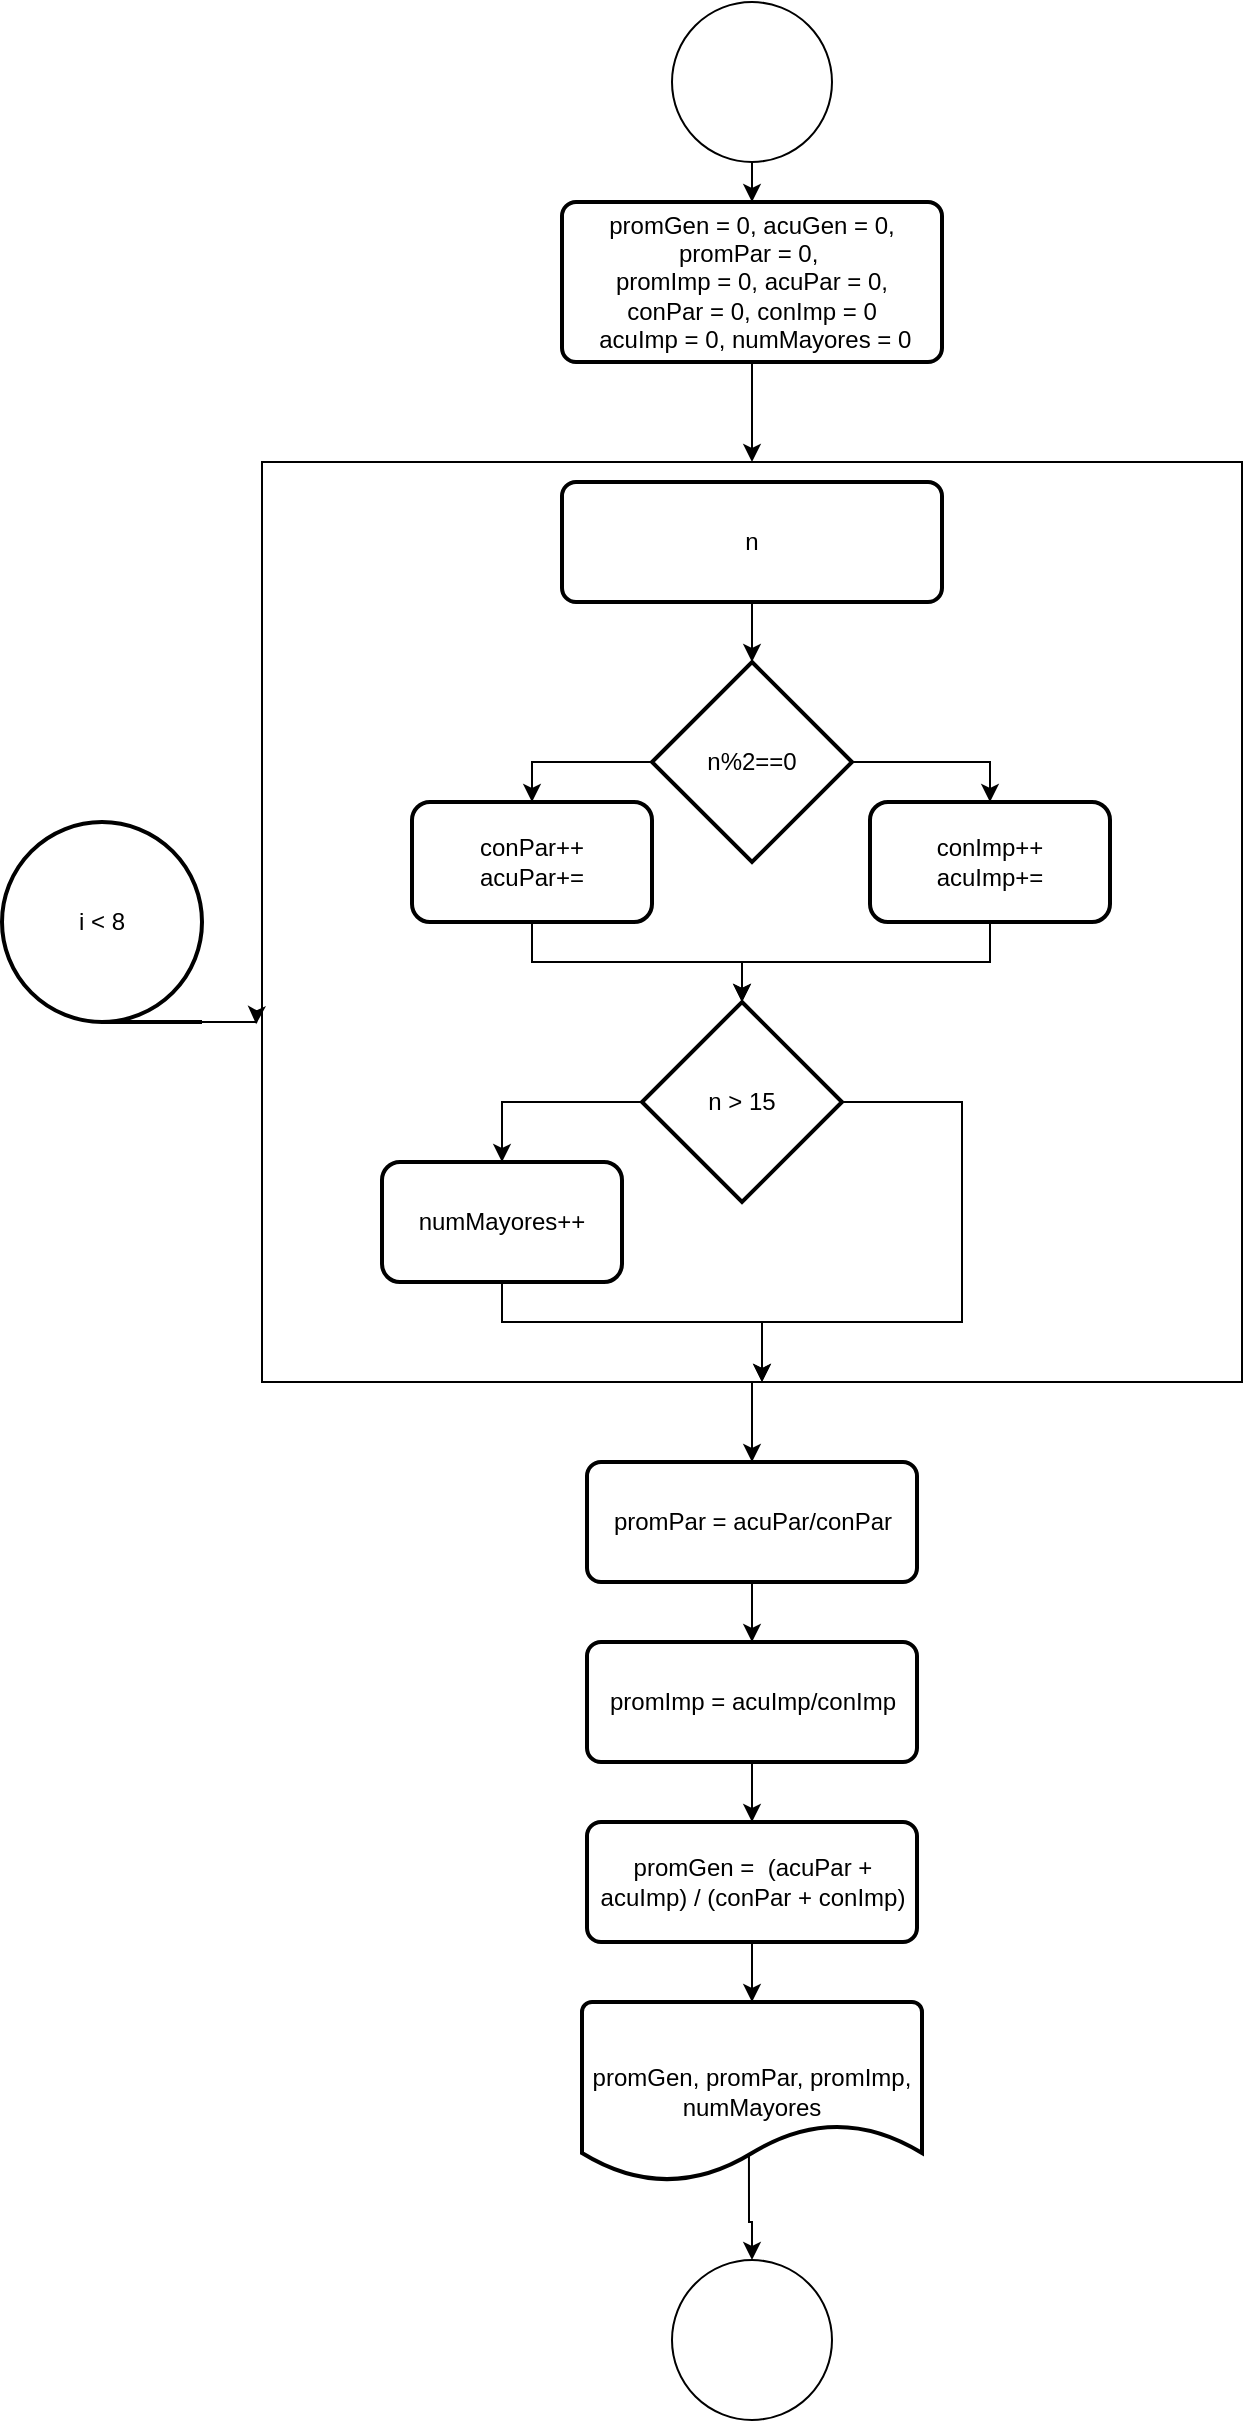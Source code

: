 <mxfile version="20.2.3" type="device"><diagram id="JTI5z_w-3m3J2i0TlShP" name="Página-1"><mxGraphModel dx="2401" dy="951" grid="1" gridSize="10" guides="1" tooltips="1" connect="1" arrows="1" fold="1" page="1" pageScale="1" pageWidth="827" pageHeight="1169" math="0" shadow="0"><root><mxCell id="0"/><mxCell id="1" parent="0"/><mxCell id="XvIeWkv1F-2_wSM-d1XG-6" style="edgeStyle=orthogonalEdgeStyle;rounded=0;orthogonalLoop=1;jettySize=auto;html=1;entryX=0.5;entryY=0;entryDx=0;entryDy=0;" edge="1" parent="1" source="XvIeWkv1F-2_wSM-d1XG-1" target="XvIeWkv1F-2_wSM-d1XG-3"><mxGeometry relative="1" as="geometry"/></mxCell><mxCell id="XvIeWkv1F-2_wSM-d1XG-1" value="" style="ellipse;whiteSpace=wrap;html=1;aspect=fixed;" vertex="1" parent="1"><mxGeometry x="325" width="80" height="80" as="geometry"/></mxCell><mxCell id="XvIeWkv1F-2_wSM-d1XG-2" value="" style="ellipse;whiteSpace=wrap;html=1;aspect=fixed;" vertex="1" parent="1"><mxGeometry x="325" y="1129" width="80" height="80" as="geometry"/></mxCell><mxCell id="XvIeWkv1F-2_wSM-d1XG-52" style="edgeStyle=orthogonalEdgeStyle;rounded=0;orthogonalLoop=1;jettySize=auto;html=1;" edge="1" parent="1" source="XvIeWkv1F-2_wSM-d1XG-3" target="XvIeWkv1F-2_wSM-d1XG-47"><mxGeometry relative="1" as="geometry"/></mxCell><mxCell id="XvIeWkv1F-2_wSM-d1XG-3" value="promGen = 0, acuGen = 0, promPar = 0,&amp;nbsp; &lt;br&gt;promImp = 0, acuPar = 0, &lt;br&gt;conPar = 0, conImp = 0&lt;br&gt;&amp;nbsp;acuImp = 0, numMayores = 0" style="rounded=1;whiteSpace=wrap;html=1;absoluteArcSize=1;arcSize=14;strokeWidth=2;" vertex="1" parent="1"><mxGeometry x="270" y="100" width="190" height="80" as="geometry"/></mxCell><mxCell id="XvIeWkv1F-2_wSM-d1XG-12" style="edgeStyle=orthogonalEdgeStyle;rounded=0;orthogonalLoop=1;jettySize=auto;html=1;" edge="1" parent="1" source="XvIeWkv1F-2_wSM-d1XG-5" target="XvIeWkv1F-2_wSM-d1XG-9"><mxGeometry relative="1" as="geometry"/></mxCell><mxCell id="XvIeWkv1F-2_wSM-d1XG-5" value="n" style="rounded=1;whiteSpace=wrap;html=1;absoluteArcSize=1;arcSize=14;strokeWidth=2;" vertex="1" parent="1"><mxGeometry x="270" y="240" width="190" height="60" as="geometry"/></mxCell><mxCell id="XvIeWkv1F-2_wSM-d1XG-49" style="edgeStyle=orthogonalEdgeStyle;rounded=0;orthogonalLoop=1;jettySize=auto;html=1;exitX=1;exitY=1;exitDx=0;exitDy=0;exitPerimeter=0;entryX=-0.006;entryY=0.611;entryDx=0;entryDy=0;entryPerimeter=0;" edge="1" parent="1" source="XvIeWkv1F-2_wSM-d1XG-8" target="XvIeWkv1F-2_wSM-d1XG-47"><mxGeometry relative="1" as="geometry"/></mxCell><mxCell id="XvIeWkv1F-2_wSM-d1XG-8" value="i &amp;lt; 8" style="strokeWidth=2;html=1;shape=mxgraph.flowchart.sequential_data;whiteSpace=wrap;" vertex="1" parent="1"><mxGeometry x="-10" y="410" width="100" height="100" as="geometry"/></mxCell><mxCell id="XvIeWkv1F-2_wSM-d1XG-13" style="edgeStyle=orthogonalEdgeStyle;rounded=0;orthogonalLoop=1;jettySize=auto;html=1;entryX=0.5;entryY=0;entryDx=0;entryDy=0;" edge="1" parent="1" source="XvIeWkv1F-2_wSM-d1XG-9" target="XvIeWkv1F-2_wSM-d1XG-10"><mxGeometry relative="1" as="geometry"><Array as="points"><mxPoint x="255" y="380"/></Array></mxGeometry></mxCell><mxCell id="XvIeWkv1F-2_wSM-d1XG-17" style="edgeStyle=orthogonalEdgeStyle;rounded=0;orthogonalLoop=1;jettySize=auto;html=1;entryX=0.5;entryY=0;entryDx=0;entryDy=0;" edge="1" parent="1" source="XvIeWkv1F-2_wSM-d1XG-9" target="XvIeWkv1F-2_wSM-d1XG-18"><mxGeometry relative="1" as="geometry"><mxPoint x="610" y="400" as="targetPoint"/></mxGeometry></mxCell><mxCell id="XvIeWkv1F-2_wSM-d1XG-9" value="n%2==0" style="strokeWidth=2;html=1;shape=mxgraph.flowchart.decision;whiteSpace=wrap;" vertex="1" parent="1"><mxGeometry x="315" y="330" width="100" height="100" as="geometry"/></mxCell><mxCell id="XvIeWkv1F-2_wSM-d1XG-21" style="edgeStyle=orthogonalEdgeStyle;rounded=0;orthogonalLoop=1;jettySize=auto;html=1;entryX=0.5;entryY=0;entryDx=0;entryDy=0;entryPerimeter=0;" edge="1" parent="1" source="XvIeWkv1F-2_wSM-d1XG-10" target="XvIeWkv1F-2_wSM-d1XG-20"><mxGeometry relative="1" as="geometry"/></mxCell><mxCell id="XvIeWkv1F-2_wSM-d1XG-10" value="conPar++&lt;br&gt;acuPar+=" style="rounded=1;whiteSpace=wrap;html=1;strokeWidth=2;" vertex="1" parent="1"><mxGeometry x="195" y="400" width="120" height="60" as="geometry"/></mxCell><mxCell id="XvIeWkv1F-2_wSM-d1XG-22" style="edgeStyle=orthogonalEdgeStyle;rounded=0;orthogonalLoop=1;jettySize=auto;html=1;" edge="1" parent="1" source="XvIeWkv1F-2_wSM-d1XG-18"><mxGeometry relative="1" as="geometry"><mxPoint x="360" y="500" as="targetPoint"/><Array as="points"><mxPoint x="484" y="480"/><mxPoint x="360" y="480"/></Array></mxGeometry></mxCell><mxCell id="XvIeWkv1F-2_wSM-d1XG-18" value="conImp++&lt;br&gt;acuImp+=" style="rounded=1;whiteSpace=wrap;html=1;strokeWidth=2;" vertex="1" parent="1"><mxGeometry x="424" y="400" width="120" height="60" as="geometry"/></mxCell><mxCell id="XvIeWkv1F-2_wSM-d1XG-24" style="edgeStyle=orthogonalEdgeStyle;rounded=0;orthogonalLoop=1;jettySize=auto;html=1;entryX=0.5;entryY=0;entryDx=0;entryDy=0;" edge="1" parent="1" source="XvIeWkv1F-2_wSM-d1XG-20" target="XvIeWkv1F-2_wSM-d1XG-23"><mxGeometry relative="1" as="geometry"/></mxCell><mxCell id="XvIeWkv1F-2_wSM-d1XG-29" style="edgeStyle=orthogonalEdgeStyle;rounded=0;orthogonalLoop=1;jettySize=auto;html=1;" edge="1" parent="1" source="XvIeWkv1F-2_wSM-d1XG-20"><mxGeometry relative="1" as="geometry"><mxPoint x="370" y="690" as="targetPoint"/><Array as="points"><mxPoint x="470" y="550"/><mxPoint x="470" y="660"/><mxPoint x="370" y="660"/></Array></mxGeometry></mxCell><mxCell id="XvIeWkv1F-2_wSM-d1XG-20" value="n &amp;gt; 15" style="strokeWidth=2;html=1;shape=mxgraph.flowchart.decision;whiteSpace=wrap;" vertex="1" parent="1"><mxGeometry x="310" y="500" width="100" height="100" as="geometry"/></mxCell><mxCell id="XvIeWkv1F-2_wSM-d1XG-26" style="edgeStyle=orthogonalEdgeStyle;rounded=0;orthogonalLoop=1;jettySize=auto;html=1;" edge="1" parent="1" source="XvIeWkv1F-2_wSM-d1XG-23"><mxGeometry relative="1" as="geometry"><mxPoint x="370" y="690" as="targetPoint"/><Array as="points"><mxPoint x="240" y="660"/><mxPoint x="370" y="660"/></Array></mxGeometry></mxCell><mxCell id="XvIeWkv1F-2_wSM-d1XG-23" value="numMayores++" style="rounded=1;whiteSpace=wrap;html=1;strokeWidth=2;" vertex="1" parent="1"><mxGeometry x="180" y="580" width="120" height="60" as="geometry"/></mxCell><mxCell id="XvIeWkv1F-2_wSM-d1XG-56" style="edgeStyle=orthogonalEdgeStyle;rounded=0;orthogonalLoop=1;jettySize=auto;html=1;" edge="1" parent="1" source="XvIeWkv1F-2_wSM-d1XG-39" target="XvIeWkv1F-2_wSM-d1XG-40"><mxGeometry relative="1" as="geometry"/></mxCell><mxCell id="XvIeWkv1F-2_wSM-d1XG-39" value="promPar = acuPar/conPar" style="rounded=1;whiteSpace=wrap;html=1;absoluteArcSize=1;arcSize=14;strokeWidth=2;" vertex="1" parent="1"><mxGeometry x="282.5" y="730" width="165" height="60" as="geometry"/></mxCell><mxCell id="XvIeWkv1F-2_wSM-d1XG-57" style="edgeStyle=orthogonalEdgeStyle;rounded=0;orthogonalLoop=1;jettySize=auto;html=1;" edge="1" parent="1" source="XvIeWkv1F-2_wSM-d1XG-40" target="XvIeWkv1F-2_wSM-d1XG-41"><mxGeometry relative="1" as="geometry"/></mxCell><mxCell id="XvIeWkv1F-2_wSM-d1XG-40" value="promImp = acuImp/conImp" style="rounded=1;whiteSpace=wrap;html=1;absoluteArcSize=1;arcSize=14;strokeWidth=2;" vertex="1" parent="1"><mxGeometry x="282.5" y="820" width="165" height="60" as="geometry"/></mxCell><mxCell id="XvIeWkv1F-2_wSM-d1XG-58" style="edgeStyle=orthogonalEdgeStyle;rounded=0;orthogonalLoop=1;jettySize=auto;html=1;" edge="1" parent="1" source="XvIeWkv1F-2_wSM-d1XG-41" target="XvIeWkv1F-2_wSM-d1XG-43"><mxGeometry relative="1" as="geometry"/></mxCell><mxCell id="XvIeWkv1F-2_wSM-d1XG-41" value="promGen =&amp;nbsp; (acuPar + acuImp) / (conPar + conImp)" style="rounded=1;whiteSpace=wrap;html=1;absoluteArcSize=1;arcSize=14;strokeWidth=2;" vertex="1" parent="1"><mxGeometry x="282.5" y="910" width="165" height="60" as="geometry"/></mxCell><mxCell id="XvIeWkv1F-2_wSM-d1XG-59" style="edgeStyle=orthogonalEdgeStyle;rounded=0;orthogonalLoop=1;jettySize=auto;html=1;exitX=0.491;exitY=0.833;exitDx=0;exitDy=0;exitPerimeter=0;" edge="1" parent="1" source="XvIeWkv1F-2_wSM-d1XG-43" target="XvIeWkv1F-2_wSM-d1XG-2"><mxGeometry relative="1" as="geometry"/></mxCell><mxCell id="XvIeWkv1F-2_wSM-d1XG-43" value="promGen, promPar, promImp,&lt;br&gt;numMayores" style="strokeWidth=2;html=1;shape=mxgraph.flowchart.document2;whiteSpace=wrap;size=0.322;" vertex="1" parent="1"><mxGeometry x="280" y="1000" width="170" height="90" as="geometry"/></mxCell><mxCell id="XvIeWkv1F-2_wSM-d1XG-46" value="" style="shape=partialRectangle;whiteSpace=wrap;html=1;bottom=0;right=0;fillColor=none;" vertex="1" parent="1"><mxGeometry x="120" y="230" width="490" height="460" as="geometry"/></mxCell><mxCell id="XvIeWkv1F-2_wSM-d1XG-53" style="edgeStyle=orthogonalEdgeStyle;rounded=0;orthogonalLoop=1;jettySize=auto;html=1;" edge="1" parent="1" source="XvIeWkv1F-2_wSM-d1XG-47"><mxGeometry relative="1" as="geometry"><mxPoint x="365" y="730" as="targetPoint"/></mxGeometry></mxCell><mxCell id="XvIeWkv1F-2_wSM-d1XG-47" value="" style="shape=partialRectangle;whiteSpace=wrap;html=1;top=0;left=0;fillColor=none;" vertex="1" parent="1"><mxGeometry x="120" y="230" width="490" height="460" as="geometry"/></mxCell></root></mxGraphModel></diagram></mxfile>